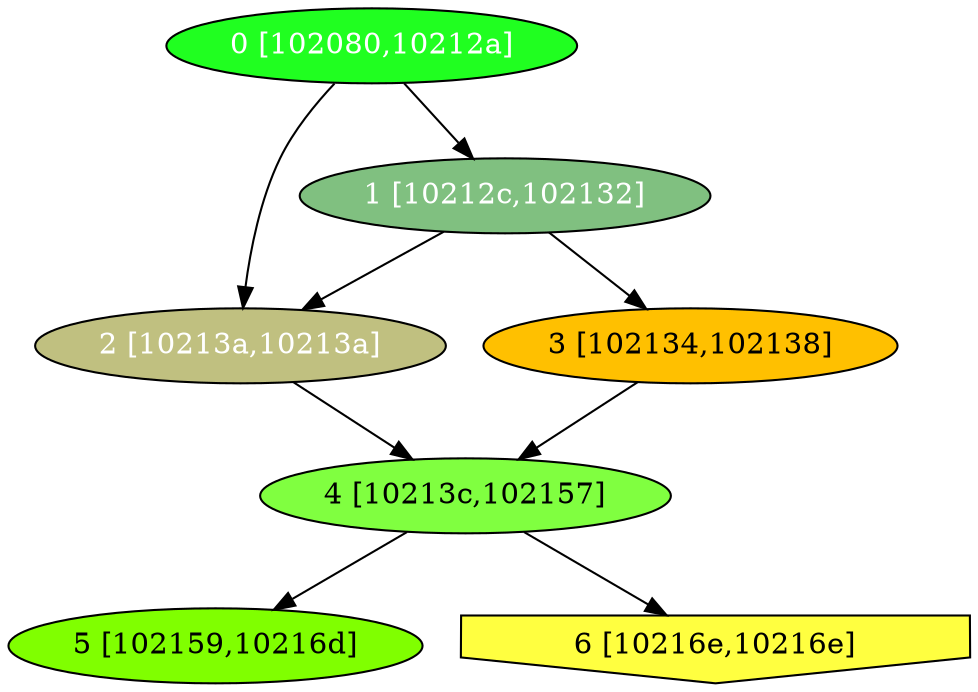 diGraph libnss3{
	libnss3_0  [style=filled fillcolor="#20FF20" fontcolor="#ffffff" shape=oval label="0 [102080,10212a]"]
	libnss3_1  [style=filled fillcolor="#80C080" fontcolor="#ffffff" shape=oval label="1 [10212c,102132]"]
	libnss3_2  [style=filled fillcolor="#C0C080" fontcolor="#ffffff" shape=oval label="2 [10213a,10213a]"]
	libnss3_3  [style=filled fillcolor="#FFC000" fontcolor="#000000" shape=oval label="3 [102134,102138]"]
	libnss3_4  [style=filled fillcolor="#80FF40" fontcolor="#000000" shape=oval label="4 [10213c,102157]"]
	libnss3_5  [style=filled fillcolor="#80FF00" fontcolor="#000000" shape=oval label="5 [102159,10216d]"]
	libnss3_6  [style=filled fillcolor="#FFFF40" fontcolor="#000000" shape=invhouse label="6 [10216e,10216e]"]

	libnss3_0 -> libnss3_1
	libnss3_0 -> libnss3_2
	libnss3_1 -> libnss3_2
	libnss3_1 -> libnss3_3
	libnss3_2 -> libnss3_4
	libnss3_3 -> libnss3_4
	libnss3_4 -> libnss3_5
	libnss3_4 -> libnss3_6
}
